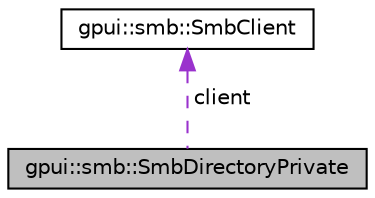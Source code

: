 digraph "gpui::smb::SmbDirectoryPrivate"
{
 // LATEX_PDF_SIZE
  edge [fontname="Helvetica",fontsize="10",labelfontname="Helvetica",labelfontsize="10"];
  node [fontname="Helvetica",fontsize="10",shape=record];
  Node1 [label="gpui::smb::SmbDirectoryPrivate",height=0.2,width=0.4,color="black", fillcolor="grey75", style="filled", fontcolor="black",tooltip=" "];
  Node2 -> Node1 [dir="back",color="darkorchid3",fontsize="10",style="dashed",label=" client" ,fontname="Helvetica"];
  Node2 [label="gpui::smb::SmbClient",height=0.2,width=0.4,color="black", fillcolor="white", style="filled",URL="$classgpui_1_1smb_1_1_smb_client.html",tooltip="The SmbClient class wraps libsmbclient calls, provides handling of creation and deletion of samba con..."];
}
